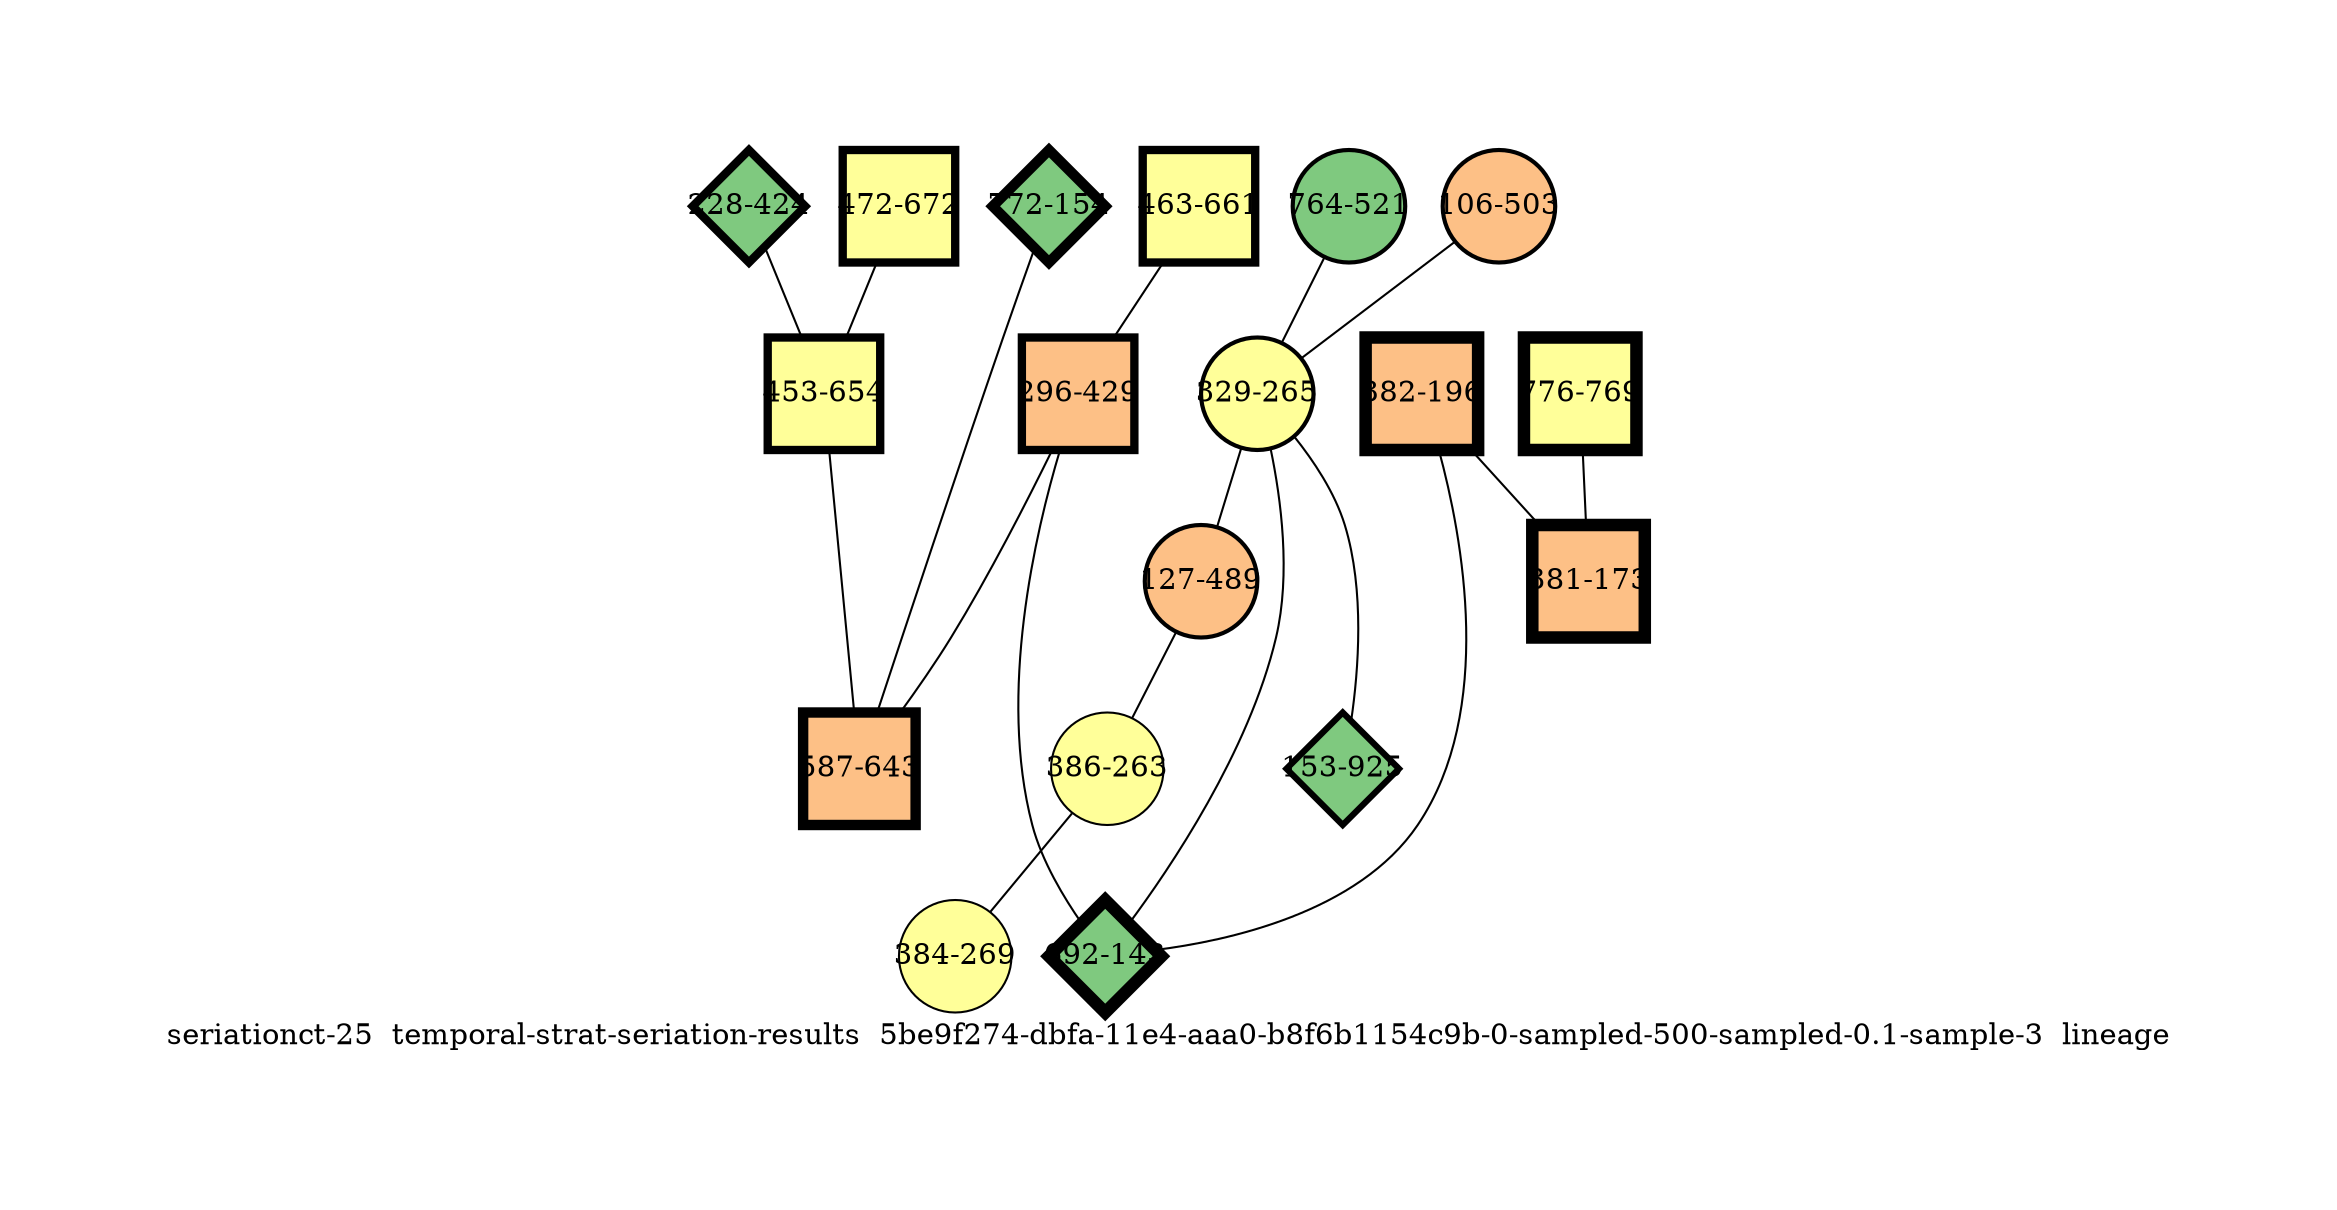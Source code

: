 strict graph "seriationct-25  temporal-strat-seriation-results  5be9f274-dbfa-11e4-aaa0-b8f6b1154c9b-0-sampled-500-sampled-0.1-sample-3  lineage" {
labelloc=b;
ratio=auto;
pad="1.0";
label="seriationct-25  temporal-strat-seriation-results  5be9f274-dbfa-11e4-aaa0-b8f6b1154c9b-0-sampled-500-sampled-0.1-sample-3  lineage";
node [width="0.75", style=filled, fixedsize=true, height="0.75", shape=circle, label=""];
0 [xCoordinate="424.0", appears_in_slice=4, yCoordinate="228.0", colorscheme=accent6, lineage_id=2, short_label="228-424", label="228-424", shape=diamond, cluster_id=0, fillcolor=1, size="500.0", id=0, penwidth="4.0"];
1 [xCoordinate="154.0", appears_in_slice=5, yCoordinate="772.0", colorscheme=accent6, lineage_id=2, short_label="772-154", label="772-154", shape=diamond, cluster_id=0, fillcolor=1, size="500.0", id=1, penwidth="5.0"];
2 [xCoordinate="661.0", appears_in_slice=4, yCoordinate="463.0", colorscheme=accent6, lineage_id=1, short_label="463-661", label="463-661", shape=square, cluster_id=3, fillcolor=4, size="500.0", id=2, penwidth="4.0"];
3 [xCoordinate="521.0", appears_in_slice=2, yCoordinate="764.0", colorscheme=accent6, lineage_id=0, short_label="764-521", label="764-521", shape=circle, cluster_id=0, fillcolor=1, size="500.0", id=10, penwidth="2.0"];
4 [xCoordinate="503.0", appears_in_slice=2, yCoordinate="106.0", colorscheme=accent6, lineage_id=0, short_label="106-503", label="106-503", shape=circle, cluster_id=2, fillcolor=3, size="500.0", id=4, penwidth="2.0"];
5 [xCoordinate="672.0", appears_in_slice=4, yCoordinate="472.0", colorscheme=accent6, lineage_id=1, short_label="472-672", label="472-672", shape=square, cluster_id=3, fillcolor=4, size="500.0", id=5, penwidth="4.0"];
6 [xCoordinate="769.0", appears_in_slice=6, yCoordinate="776.0", colorscheme=accent6, lineage_id=1, short_label="776-769", label="776-769", shape=square, cluster_id=3, fillcolor=4, size="500.0", id=6, penwidth="6.0"];
7 [xCoordinate="265.0", appears_in_slice=2, yCoordinate="329.0", colorscheme=accent6, lineage_id=0, short_label="329-265", label="329-265", shape=circle, cluster_id=3, fillcolor=4, size="500.0", id=7, penwidth="2.0"];
8 [xCoordinate="429.0", appears_in_slice=4, yCoordinate="296.0", colorscheme=accent6, lineage_id=1, short_label="296-429", label="296-429", shape=square, cluster_id=2, fillcolor=3, size="500.0", id=8, penwidth="4.0"];
9 [xCoordinate="925.0", appears_in_slice=3, yCoordinate="153.0", colorscheme=accent6, lineage_id=2, short_label="153-925", label="153-925", shape=diamond, cluster_id=0, fillcolor=1, size="500.0", id=9, penwidth="3.0"];
10 [xCoordinate="489.0", appears_in_slice=2, yCoordinate="127.0", colorscheme=accent6, lineage_id=0, short_label="127-489", label="127-489", shape=circle, cluster_id=2, fillcolor=3, size="500.0", id=3, penwidth="2.0"];
11 [xCoordinate="654.0", appears_in_slice=4, yCoordinate="453.0", colorscheme=accent6, lineage_id=1, short_label="453-654", label="453-654", shape=square, cluster_id=3, fillcolor=4, size="500.0", id=11, penwidth="4.0"];
12 [xCoordinate="196.0", appears_in_slice=6, yCoordinate="382.0", colorscheme=accent6, lineage_id=1, short_label="382-196", label="382-196", shape=square, cluster_id=2, fillcolor=3, size="500.0", id=12, penwidth="6.0"];
13 [xCoordinate="263.0", appears_in_slice=1, yCoordinate="386.0", colorscheme=accent6, lineage_id=0, short_label="386-263", label="386-263", shape=circle, cluster_id=3, fillcolor=4, size="500.0", id=13, penwidth="1.0"];
14 [xCoordinate="643.0", appears_in_slice=5, yCoordinate="587.0", colorscheme=accent6, lineage_id=1, short_label="587-643", label="587-643", shape=square, cluster_id=2, fillcolor=3, size="500.0", id=14, penwidth="5.0"];
15 [xCoordinate="143.0", appears_in_slice=6, yCoordinate="692.0", colorscheme=accent6, lineage_id=2, short_label="692-143", label="692-143", shape=diamond, cluster_id=0, fillcolor=1, size="500.0", id=15, penwidth="6.0"];
16 [xCoordinate="173.0", appears_in_slice=6, yCoordinate="381.0", colorscheme=accent6, lineage_id=1, short_label="381-173", label="381-173", shape=square, cluster_id=2, fillcolor=3, size="500.0", id=16, penwidth="6.0"];
17 [xCoordinate="269.0", appears_in_slice=1, yCoordinate="384.0", colorscheme=accent6, lineage_id=0, short_label="384-269", label="384-269", shape=circle, cluster_id=3, fillcolor=4, size="500.0", id=17, penwidth="1.0"];
0 -- 11  [inverseweight="41.6666666667", weight="0.024"];
1 -- 14  [inverseweight="33.2595052619", weight="0.0300665927567"];
2 -- 8  [inverseweight="13.6896419548", weight="0.073047929471"];
3 -- 7  [inverseweight="2.77889298948", weight="0.359855526566"];
4 -- 7  [inverseweight="2.2687931089", weight="0.440762974852"];
5 -- 11  [inverseweight="14.3502894483", weight="0.0696850055607"];
6 -- 16  [inverseweight="1.03303139254", weight="0.968024793071"];
7 -- 9  [inverseweight="1.28634627325", weight="0.777395652162"];
7 -- 10  [inverseweight="3.2336899787", weight="0.309244240043"];
7 -- 15  [inverseweight="1.27804111293", weight="0.782447442324"];
8 -- 14  [inverseweight="1.26099494629", weight="0.793024589783"];
8 -- 15  [inverseweight="2.24833235586", weight="0.444774099965"];
10 -- 13  [inverseweight="5.31494003453", weight="0.188148877222"];
11 -- 14  [inverseweight="1.3685026345", weight="0.730725666718"];
12 -- 16  [inverseweight="4.18795134151", weight="0.238780233688"];
12 -- 15  [inverseweight="25.189636093", weight="0.0396988664826"];
13 -- 17  [inverseweight="21.7186121382", weight="0.0460434577329"];
}

